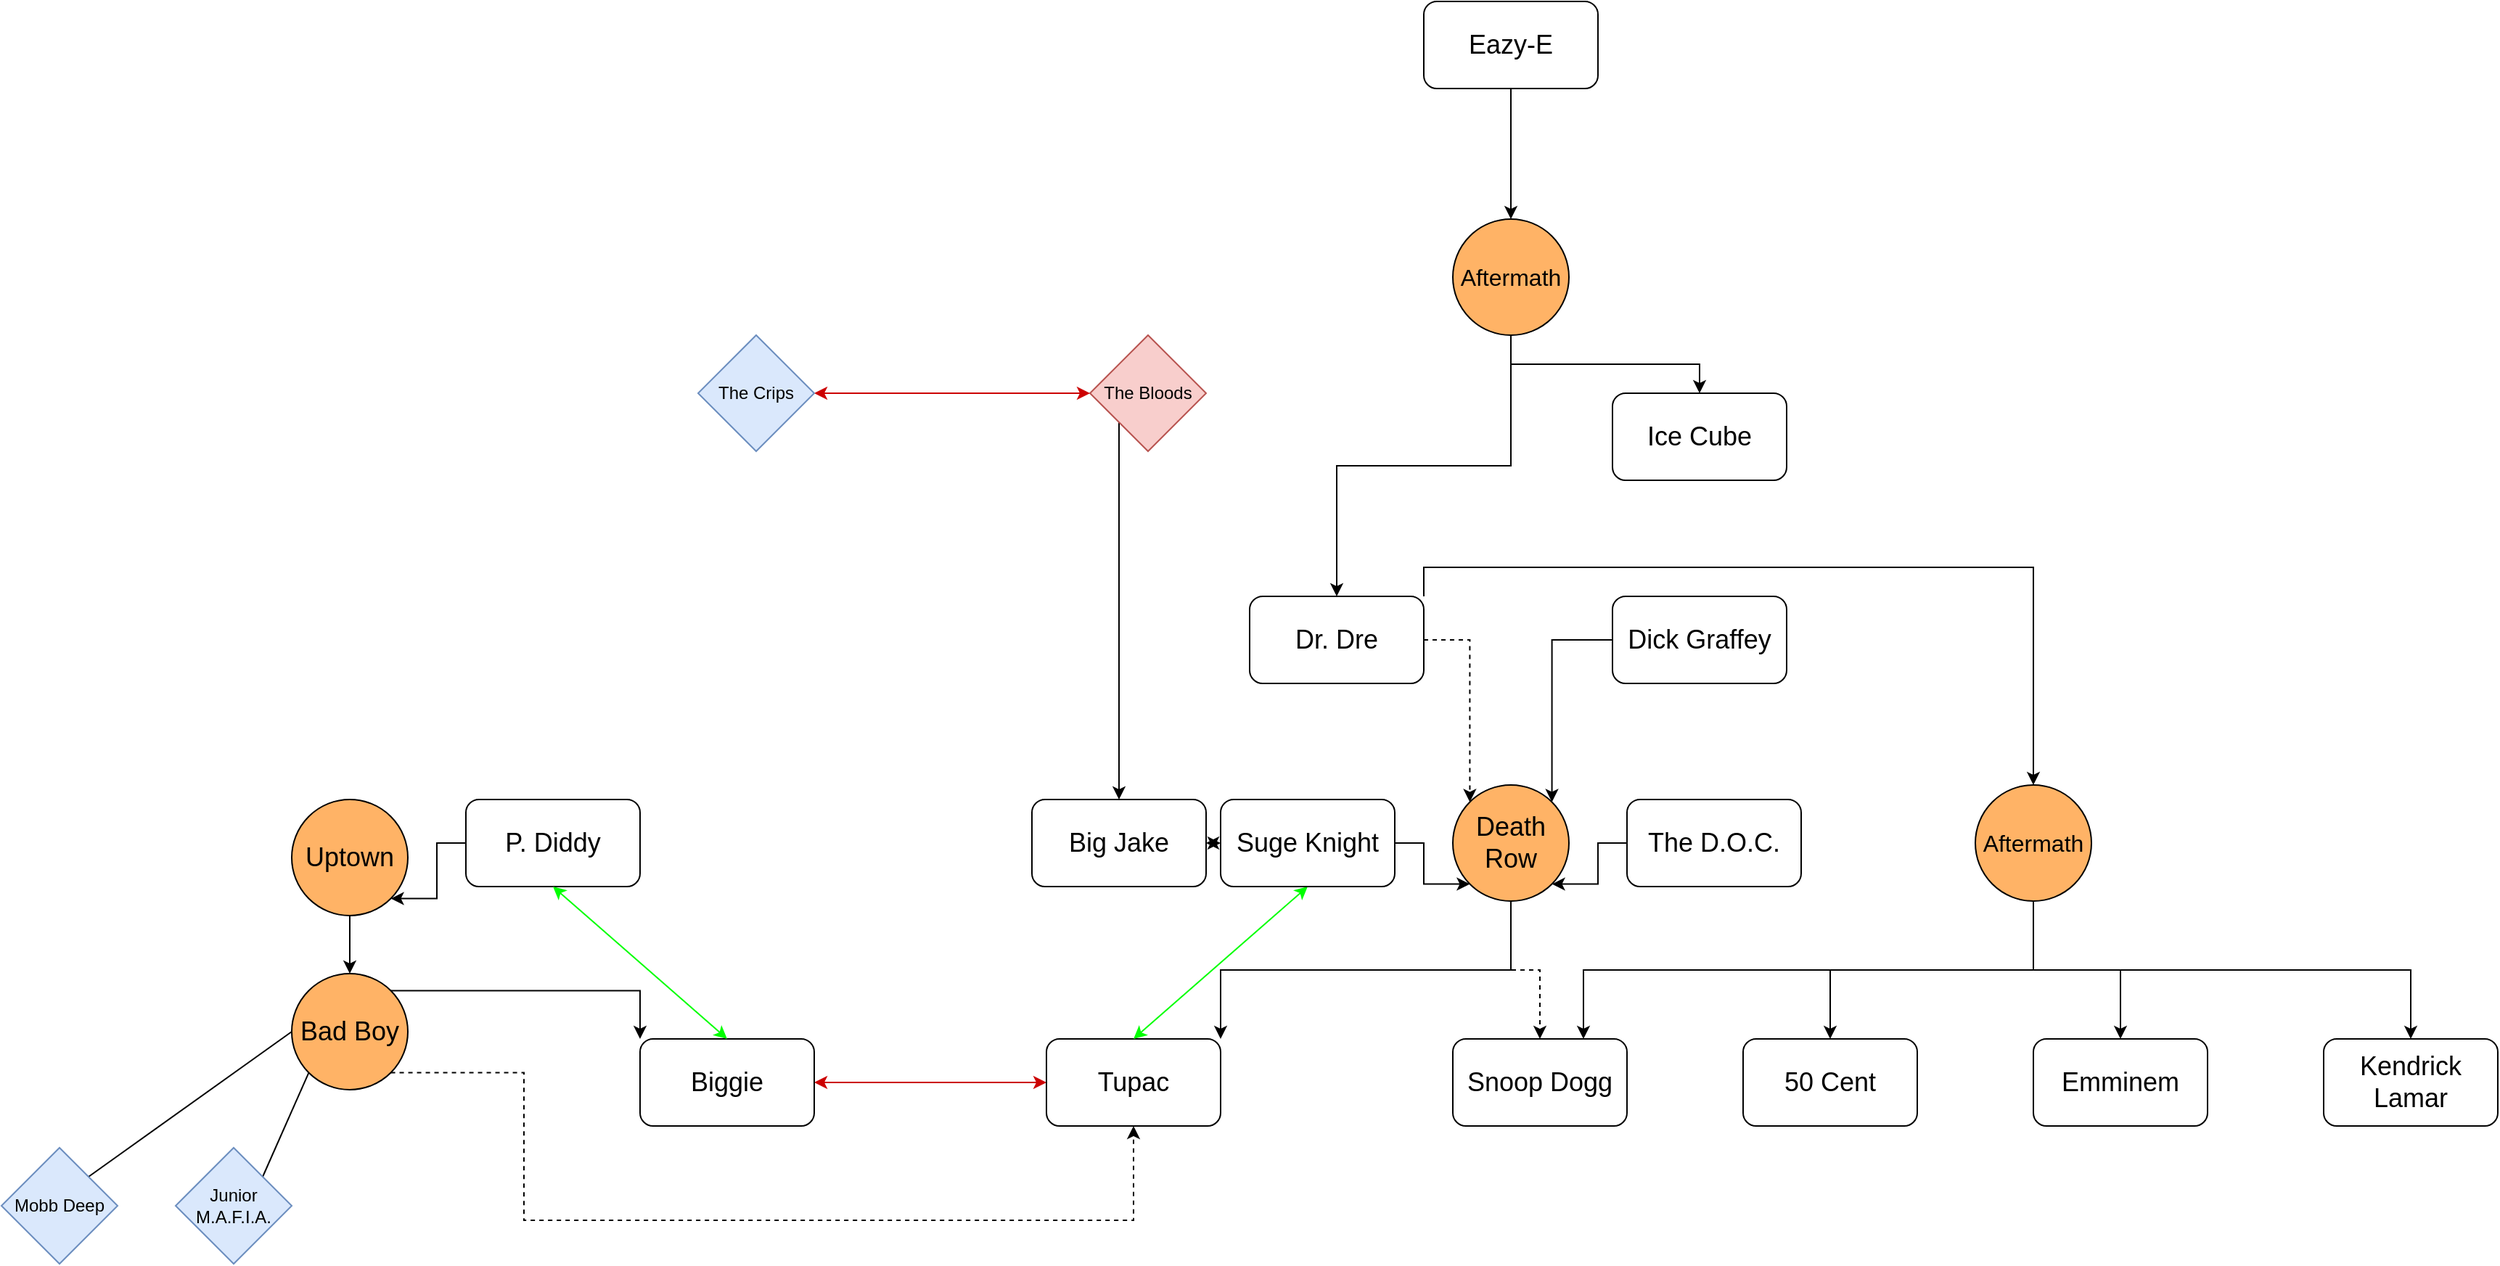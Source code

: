 <mxfile version="24.4.0" type="device">
  <diagram name="Page-1" id="RgLfJv4M84SaJUDpA6Zw">
    <mxGraphModel dx="2600" dy="1874" grid="1" gridSize="10" guides="1" tooltips="1" connect="1" arrows="1" fold="1" page="1" pageScale="1" pageWidth="1100" pageHeight="850" math="0" shadow="0">
      <root>
        <mxCell id="0" />
        <mxCell id="1" parent="0" />
        <mxCell id="GaPmLepSMOk0LYk3U-U5-5" style="edgeStyle=orthogonalEdgeStyle;rounded=0;orthogonalLoop=1;jettySize=auto;html=1;exitX=1;exitY=0.5;exitDx=0;exitDy=0;entryX=0;entryY=0.5;entryDx=0;entryDy=0;startArrow=classic;startFill=1;fillColor=#f8cecc;strokeColor=#CC0000;" edge="1" parent="1" source="GaPmLepSMOk0LYk3U-U5-2" target="GaPmLepSMOk0LYk3U-U5-3">
          <mxGeometry relative="1" as="geometry" />
        </mxCell>
        <mxCell id="GaPmLepSMOk0LYk3U-U5-2" value="&lt;font style=&quot;font-size: 18px;&quot;&gt;Biggie&lt;/font&gt;" style="rounded=1;whiteSpace=wrap;html=1;" vertex="1" parent="1">
          <mxGeometry x="360" y="365" width="120" height="60" as="geometry" />
        </mxCell>
        <mxCell id="GaPmLepSMOk0LYk3U-U5-3" value="&lt;font style=&quot;font-size: 18px;&quot;&gt;Tupac&lt;/font&gt;" style="rounded=1;whiteSpace=wrap;html=1;" vertex="1" parent="1">
          <mxGeometry x="640" y="365" width="120" height="60" as="geometry" />
        </mxCell>
        <mxCell id="GaPmLepSMOk0LYk3U-U5-15" style="edgeStyle=orthogonalEdgeStyle;rounded=0;orthogonalLoop=1;jettySize=auto;html=1;exitX=0;exitY=0.5;exitDx=0;exitDy=0;entryX=1;entryY=1;entryDx=0;entryDy=0;" edge="1" parent="1" source="GaPmLepSMOk0LYk3U-U5-7" target="GaPmLepSMOk0LYk3U-U5-9">
          <mxGeometry relative="1" as="geometry" />
        </mxCell>
        <mxCell id="GaPmLepSMOk0LYk3U-U5-7" value="&lt;font style=&quot;font-size: 18px;&quot;&gt;P. Diddy&lt;/font&gt;" style="rounded=1;whiteSpace=wrap;html=1;" vertex="1" parent="1">
          <mxGeometry x="240" y="200" width="120" height="60" as="geometry" />
        </mxCell>
        <mxCell id="GaPmLepSMOk0LYk3U-U5-11" style="rounded=0;orthogonalLoop=1;jettySize=auto;html=1;exitX=0.5;exitY=1;exitDx=0;exitDy=0;entryX=0.5;entryY=0;entryDx=0;entryDy=0;strokeColor=#00FF00;startArrow=classic;startFill=1;" edge="1" parent="1" source="GaPmLepSMOk0LYk3U-U5-7" target="GaPmLepSMOk0LYk3U-U5-2">
          <mxGeometry relative="1" as="geometry" />
        </mxCell>
        <mxCell id="GaPmLepSMOk0LYk3U-U5-16" style="edgeStyle=orthogonalEdgeStyle;rounded=0;orthogonalLoop=1;jettySize=auto;html=1;exitX=0.5;exitY=1;exitDx=0;exitDy=0;entryX=0.5;entryY=0;entryDx=0;entryDy=0;" edge="1" parent="1" source="GaPmLepSMOk0LYk3U-U5-9" target="GaPmLepSMOk0LYk3U-U5-12">
          <mxGeometry relative="1" as="geometry" />
        </mxCell>
        <mxCell id="GaPmLepSMOk0LYk3U-U5-9" value="&lt;font color=&quot;#000000&quot; style=&quot;font-size: 18px;&quot;&gt;Uptown&lt;/font&gt;" style="ellipse;whiteSpace=wrap;html=1;aspect=fixed;fillColor=#FFB366;strokeColor=#000000;" vertex="1" parent="1">
          <mxGeometry x="120" y="200" width="80" height="80" as="geometry" />
        </mxCell>
        <mxCell id="GaPmLepSMOk0LYk3U-U5-18" style="edgeStyle=orthogonalEdgeStyle;rounded=0;orthogonalLoop=1;jettySize=auto;html=1;exitX=1;exitY=0;exitDx=0;exitDy=0;entryX=0;entryY=0;entryDx=0;entryDy=0;" edge="1" parent="1" source="GaPmLepSMOk0LYk3U-U5-12" target="GaPmLepSMOk0LYk3U-U5-2">
          <mxGeometry relative="1" as="geometry" />
        </mxCell>
        <mxCell id="GaPmLepSMOk0LYk3U-U5-19" style="edgeStyle=orthogonalEdgeStyle;rounded=0;orthogonalLoop=1;jettySize=auto;html=1;exitX=1;exitY=1;exitDx=0;exitDy=0;entryX=0.5;entryY=1;entryDx=0;entryDy=0;dashed=1;" edge="1" parent="1" source="GaPmLepSMOk0LYk3U-U5-12" target="GaPmLepSMOk0LYk3U-U5-3">
          <mxGeometry relative="1" as="geometry">
            <Array as="points">
              <mxPoint x="280" y="388" />
              <mxPoint x="280" y="490" />
              <mxPoint x="700" y="490" />
            </Array>
          </mxGeometry>
        </mxCell>
        <mxCell id="GaPmLepSMOk0LYk3U-U5-12" value="&lt;font color=&quot;#000000&quot; style=&quot;font-size: 18px;&quot;&gt;Bad Boy&lt;/font&gt;" style="ellipse;whiteSpace=wrap;html=1;aspect=fixed;fillColor=#FFB366;strokeColor=#000000;" vertex="1" parent="1">
          <mxGeometry x="120" y="320" width="80" height="80" as="geometry" />
        </mxCell>
        <mxCell id="GaPmLepSMOk0LYk3U-U5-14" style="rounded=0;orthogonalLoop=1;jettySize=auto;html=1;exitX=0.5;exitY=1;exitDx=0;exitDy=0;entryX=0.5;entryY=0;entryDx=0;entryDy=0;startArrow=classic;startFill=1;strokeColor=#00FF00;" edge="1" parent="1" source="GaPmLepSMOk0LYk3U-U5-13" target="GaPmLepSMOk0LYk3U-U5-3">
          <mxGeometry relative="1" as="geometry" />
        </mxCell>
        <mxCell id="GaPmLepSMOk0LYk3U-U5-21" style="edgeStyle=orthogonalEdgeStyle;rounded=0;orthogonalLoop=1;jettySize=auto;html=1;exitX=1;exitY=0.5;exitDx=0;exitDy=0;entryX=0;entryY=1;entryDx=0;entryDy=0;" edge="1" parent="1" source="GaPmLepSMOk0LYk3U-U5-13" target="GaPmLepSMOk0LYk3U-U5-20">
          <mxGeometry relative="1" as="geometry" />
        </mxCell>
        <mxCell id="GaPmLepSMOk0LYk3U-U5-13" value="&lt;font style=&quot;font-size: 18px;&quot;&gt;Suge Knight&lt;/font&gt;" style="rounded=1;whiteSpace=wrap;html=1;" vertex="1" parent="1">
          <mxGeometry x="760" y="200" width="120" height="60" as="geometry" />
        </mxCell>
        <mxCell id="GaPmLepSMOk0LYk3U-U5-22" style="edgeStyle=orthogonalEdgeStyle;rounded=0;orthogonalLoop=1;jettySize=auto;html=1;exitX=0.5;exitY=1;exitDx=0;exitDy=0;entryX=1;entryY=0;entryDx=0;entryDy=0;" edge="1" parent="1" source="GaPmLepSMOk0LYk3U-U5-20" target="GaPmLepSMOk0LYk3U-U5-3">
          <mxGeometry relative="1" as="geometry" />
        </mxCell>
        <mxCell id="GaPmLepSMOk0LYk3U-U5-30" style="edgeStyle=orthogonalEdgeStyle;rounded=0;orthogonalLoop=1;jettySize=auto;html=1;exitX=0.5;exitY=1;exitDx=0;exitDy=0;entryX=0.5;entryY=0;entryDx=0;entryDy=0;dashed=1;" edge="1" parent="1" source="GaPmLepSMOk0LYk3U-U5-20" target="GaPmLepSMOk0LYk3U-U5-26">
          <mxGeometry relative="1" as="geometry" />
        </mxCell>
        <mxCell id="GaPmLepSMOk0LYk3U-U5-20" value="&lt;font color=&quot;#000000&quot; style=&quot;font-size: 18px;&quot;&gt;Death Row&lt;/font&gt;" style="ellipse;whiteSpace=wrap;html=1;aspect=fixed;fillColor=#FFB366;strokeColor=#000000;" vertex="1" parent="1">
          <mxGeometry x="920" y="190" width="80" height="80" as="geometry" />
        </mxCell>
        <mxCell id="GaPmLepSMOk0LYk3U-U5-26" value="&lt;font style=&quot;font-size: 18px;&quot;&gt;Snoop Dogg&lt;/font&gt;" style="rounded=1;whiteSpace=wrap;html=1;" vertex="1" parent="1">
          <mxGeometry x="920" y="365" width="120" height="60" as="geometry" />
        </mxCell>
        <mxCell id="GaPmLepSMOk0LYk3U-U5-29" style="edgeStyle=orthogonalEdgeStyle;rounded=0;orthogonalLoop=1;jettySize=auto;html=1;exitX=1;exitY=0.5;exitDx=0;exitDy=0;entryX=0;entryY=0;entryDx=0;entryDy=0;dashed=1;" edge="1" parent="1" source="GaPmLepSMOk0LYk3U-U5-27" target="GaPmLepSMOk0LYk3U-U5-20">
          <mxGeometry relative="1" as="geometry" />
        </mxCell>
        <mxCell id="GaPmLepSMOk0LYk3U-U5-38" style="edgeStyle=orthogonalEdgeStyle;rounded=0;orthogonalLoop=1;jettySize=auto;html=1;exitX=1;exitY=0;exitDx=0;exitDy=0;entryX=0.5;entryY=0;entryDx=0;entryDy=0;" edge="1" parent="1" source="GaPmLepSMOk0LYk3U-U5-27" target="GaPmLepSMOk0LYk3U-U5-37">
          <mxGeometry relative="1" as="geometry" />
        </mxCell>
        <mxCell id="GaPmLepSMOk0LYk3U-U5-27" value="&lt;font style=&quot;font-size: 18px;&quot;&gt;Dr. Dre&lt;/font&gt;" style="rounded=1;whiteSpace=wrap;html=1;" vertex="1" parent="1">
          <mxGeometry x="780" y="60" width="120" height="60" as="geometry" />
        </mxCell>
        <mxCell id="GaPmLepSMOk0LYk3U-U5-34" style="edgeStyle=orthogonalEdgeStyle;rounded=0;orthogonalLoop=1;jettySize=auto;html=1;exitX=0;exitY=0.5;exitDx=0;exitDy=0;entryX=1;entryY=0;entryDx=0;entryDy=0;" edge="1" parent="1" source="GaPmLepSMOk0LYk3U-U5-32" target="GaPmLepSMOk0LYk3U-U5-20">
          <mxGeometry relative="1" as="geometry" />
        </mxCell>
        <mxCell id="GaPmLepSMOk0LYk3U-U5-32" value="&lt;font style=&quot;font-size: 18px;&quot;&gt;Dick Graffey&lt;/font&gt;" style="rounded=1;whiteSpace=wrap;html=1;" vertex="1" parent="1">
          <mxGeometry x="1030" y="60" width="120" height="60" as="geometry" />
        </mxCell>
        <mxCell id="GaPmLepSMOk0LYk3U-U5-36" style="edgeStyle=orthogonalEdgeStyle;rounded=0;orthogonalLoop=1;jettySize=auto;html=1;exitX=0;exitY=0.5;exitDx=0;exitDy=0;entryX=1;entryY=1;entryDx=0;entryDy=0;" edge="1" parent="1" source="GaPmLepSMOk0LYk3U-U5-35" target="GaPmLepSMOk0LYk3U-U5-20">
          <mxGeometry relative="1" as="geometry" />
        </mxCell>
        <mxCell id="GaPmLepSMOk0LYk3U-U5-35" value="&lt;font style=&quot;font-size: 18px;&quot;&gt;The D.O.C.&lt;/font&gt;" style="rounded=1;whiteSpace=wrap;html=1;" vertex="1" parent="1">
          <mxGeometry x="1040" y="200" width="120" height="60" as="geometry" />
        </mxCell>
        <mxCell id="GaPmLepSMOk0LYk3U-U5-39" style="edgeStyle=orthogonalEdgeStyle;rounded=0;orthogonalLoop=1;jettySize=auto;html=1;exitX=0.5;exitY=1;exitDx=0;exitDy=0;entryX=0.75;entryY=0;entryDx=0;entryDy=0;" edge="1" parent="1" source="GaPmLepSMOk0LYk3U-U5-37" target="GaPmLepSMOk0LYk3U-U5-26">
          <mxGeometry relative="1" as="geometry" />
        </mxCell>
        <mxCell id="GaPmLepSMOk0LYk3U-U5-42" style="edgeStyle=orthogonalEdgeStyle;rounded=0;orthogonalLoop=1;jettySize=auto;html=1;exitX=0.5;exitY=1;exitDx=0;exitDy=0;entryX=0.5;entryY=0;entryDx=0;entryDy=0;" edge="1" parent="1" source="GaPmLepSMOk0LYk3U-U5-37" target="GaPmLepSMOk0LYk3U-U5-40">
          <mxGeometry relative="1" as="geometry" />
        </mxCell>
        <mxCell id="GaPmLepSMOk0LYk3U-U5-43" style="edgeStyle=orthogonalEdgeStyle;rounded=0;orthogonalLoop=1;jettySize=auto;html=1;exitX=0.5;exitY=1;exitDx=0;exitDy=0;entryX=0.5;entryY=0;entryDx=0;entryDy=0;" edge="1" parent="1" source="GaPmLepSMOk0LYk3U-U5-37" target="GaPmLepSMOk0LYk3U-U5-41">
          <mxGeometry relative="1" as="geometry" />
        </mxCell>
        <mxCell id="GaPmLepSMOk0LYk3U-U5-45" style="edgeStyle=orthogonalEdgeStyle;rounded=0;orthogonalLoop=1;jettySize=auto;html=1;exitX=0.5;exitY=1;exitDx=0;exitDy=0;entryX=0.5;entryY=0;entryDx=0;entryDy=0;" edge="1" parent="1" source="GaPmLepSMOk0LYk3U-U5-37" target="GaPmLepSMOk0LYk3U-U5-44">
          <mxGeometry relative="1" as="geometry" />
        </mxCell>
        <mxCell id="GaPmLepSMOk0LYk3U-U5-37" value="&lt;font color=&quot;#000000&quot; style=&quot;font-size: 16px;&quot;&gt;Aftermath&lt;/font&gt;" style="ellipse;whiteSpace=wrap;html=1;aspect=fixed;fillColor=#FFB366;strokeColor=#000000;" vertex="1" parent="1">
          <mxGeometry x="1280" y="190" width="80" height="80" as="geometry" />
        </mxCell>
        <mxCell id="GaPmLepSMOk0LYk3U-U5-40" value="&lt;font style=&quot;font-size: 18px;&quot;&gt;50 Cent&lt;/font&gt;" style="rounded=1;whiteSpace=wrap;html=1;" vertex="1" parent="1">
          <mxGeometry x="1120" y="365" width="120" height="60" as="geometry" />
        </mxCell>
        <mxCell id="GaPmLepSMOk0LYk3U-U5-41" value="&lt;font style=&quot;font-size: 18px;&quot;&gt;Emminem&lt;/font&gt;" style="rounded=1;whiteSpace=wrap;html=1;" vertex="1" parent="1">
          <mxGeometry x="1320" y="365" width="120" height="60" as="geometry" />
        </mxCell>
        <mxCell id="GaPmLepSMOk0LYk3U-U5-44" value="&lt;font style=&quot;font-size: 18px;&quot;&gt;Kendrick Lamar&lt;/font&gt;" style="rounded=1;whiteSpace=wrap;html=1;" vertex="1" parent="1">
          <mxGeometry x="1520" y="365" width="120" height="60" as="geometry" />
        </mxCell>
        <mxCell id="GaPmLepSMOk0LYk3U-U5-47" style="edgeStyle=orthogonalEdgeStyle;rounded=0;orthogonalLoop=1;jettySize=auto;html=1;exitX=0.5;exitY=1;exitDx=0;exitDy=0;entryX=0.5;entryY=0;entryDx=0;entryDy=0;" edge="1" parent="1" source="GaPmLepSMOk0LYk3U-U5-46" target="GaPmLepSMOk0LYk3U-U5-27">
          <mxGeometry relative="1" as="geometry" />
        </mxCell>
        <mxCell id="GaPmLepSMOk0LYk3U-U5-51" style="edgeStyle=orthogonalEdgeStyle;rounded=0;orthogonalLoop=1;jettySize=auto;html=1;exitX=0.5;exitY=1;exitDx=0;exitDy=0;entryX=0.5;entryY=0;entryDx=0;entryDy=0;" edge="1" parent="1" source="GaPmLepSMOk0LYk3U-U5-46" target="GaPmLepSMOk0LYk3U-U5-48">
          <mxGeometry relative="1" as="geometry" />
        </mxCell>
        <mxCell id="GaPmLepSMOk0LYk3U-U5-46" value="&lt;font color=&quot;#000000&quot; style=&quot;font-size: 16px;&quot;&gt;Aftermath&lt;/font&gt;" style="ellipse;whiteSpace=wrap;html=1;aspect=fixed;fillColor=#FFB366;strokeColor=#000000;" vertex="1" parent="1">
          <mxGeometry x="920" y="-200" width="80" height="80" as="geometry" />
        </mxCell>
        <mxCell id="GaPmLepSMOk0LYk3U-U5-48" value="&lt;font style=&quot;font-size: 18px;&quot;&gt;Ice Cube&lt;/font&gt;" style="rounded=1;whiteSpace=wrap;html=1;" vertex="1" parent="1">
          <mxGeometry x="1030" y="-80" width="120" height="60" as="geometry" />
        </mxCell>
        <mxCell id="GaPmLepSMOk0LYk3U-U5-50" style="edgeStyle=orthogonalEdgeStyle;rounded=0;orthogonalLoop=1;jettySize=auto;html=1;exitX=0.5;exitY=1;exitDx=0;exitDy=0;entryX=0.5;entryY=0;entryDx=0;entryDy=0;" edge="1" parent="1" source="GaPmLepSMOk0LYk3U-U5-49" target="GaPmLepSMOk0LYk3U-U5-46">
          <mxGeometry relative="1" as="geometry" />
        </mxCell>
        <mxCell id="GaPmLepSMOk0LYk3U-U5-49" value="&lt;font style=&quot;font-size: 18px;&quot;&gt;Eazy-E&lt;/font&gt;" style="rounded=1;whiteSpace=wrap;html=1;" vertex="1" parent="1">
          <mxGeometry x="900" y="-350" width="120" height="60" as="geometry" />
        </mxCell>
        <mxCell id="GaPmLepSMOk0LYk3U-U5-53" style="rounded=0;orthogonalLoop=1;jettySize=auto;html=1;exitX=1;exitY=0;exitDx=0;exitDy=0;entryX=0;entryY=1;entryDx=0;entryDy=0;endArrow=none;endFill=0;" edge="1" parent="1" source="GaPmLepSMOk0LYk3U-U5-52" target="GaPmLepSMOk0LYk3U-U5-12">
          <mxGeometry relative="1" as="geometry" />
        </mxCell>
        <mxCell id="GaPmLepSMOk0LYk3U-U5-52" value="&lt;font color=&quot;#000000&quot;&gt;Junior M.A.F.I.A.&lt;/font&gt;" style="rhombus;whiteSpace=wrap;html=1;fillColor=#dae8fc;strokeColor=#6c8ebf;" vertex="1" parent="1">
          <mxGeometry x="40" y="440" width="80" height="80" as="geometry" />
        </mxCell>
        <mxCell id="GaPmLepSMOk0LYk3U-U5-58" style="edgeStyle=orthogonalEdgeStyle;rounded=0;orthogonalLoop=1;jettySize=auto;html=1;exitX=0;exitY=1;exitDx=0;exitDy=0;entryX=0.5;entryY=0;entryDx=0;entryDy=0;" edge="1" parent="1" source="GaPmLepSMOk0LYk3U-U5-54" target="GaPmLepSMOk0LYk3U-U5-57">
          <mxGeometry relative="1" as="geometry" />
        </mxCell>
        <mxCell id="GaPmLepSMOk0LYk3U-U5-54" value="&lt;font color=&quot;#000000&quot;&gt;The Bloods&lt;/font&gt;" style="rhombus;whiteSpace=wrap;html=1;fillColor=#f8cecc;strokeColor=#b85450;" vertex="1" parent="1">
          <mxGeometry x="670" y="-120" width="80" height="80" as="geometry" />
        </mxCell>
        <mxCell id="GaPmLepSMOk0LYk3U-U5-56" style="edgeStyle=orthogonalEdgeStyle;rounded=0;orthogonalLoop=1;jettySize=auto;html=1;exitX=1;exitY=0.5;exitDx=0;exitDy=0;entryX=0;entryY=0.5;entryDx=0;entryDy=0;startArrow=classic;startFill=1;strokeColor=#CC0000;" edge="1" parent="1" source="GaPmLepSMOk0LYk3U-U5-55" target="GaPmLepSMOk0LYk3U-U5-54">
          <mxGeometry relative="1" as="geometry" />
        </mxCell>
        <mxCell id="GaPmLepSMOk0LYk3U-U5-55" value="&lt;font color=&quot;#000000&quot;&gt;The Crips&lt;/font&gt;" style="rhombus;whiteSpace=wrap;html=1;fillColor=#dae8fc;strokeColor=#6c8ebf;" vertex="1" parent="1">
          <mxGeometry x="400" y="-120" width="80" height="80" as="geometry" />
        </mxCell>
        <mxCell id="GaPmLepSMOk0LYk3U-U5-59" style="edgeStyle=orthogonalEdgeStyle;rounded=0;orthogonalLoop=1;jettySize=auto;html=1;exitX=1;exitY=0.5;exitDx=0;exitDy=0;entryX=0;entryY=0.5;entryDx=0;entryDy=0;startArrow=classic;startFill=1;" edge="1" parent="1" source="GaPmLepSMOk0LYk3U-U5-57" target="GaPmLepSMOk0LYk3U-U5-13">
          <mxGeometry relative="1" as="geometry" />
        </mxCell>
        <mxCell id="GaPmLepSMOk0LYk3U-U5-57" value="&lt;span style=&quot;font-size: 18px;&quot;&gt;Big Jake&lt;/span&gt;" style="rounded=1;whiteSpace=wrap;html=1;" vertex="1" parent="1">
          <mxGeometry x="630" y="200" width="120" height="60" as="geometry" />
        </mxCell>
        <mxCell id="GaPmLepSMOk0LYk3U-U5-62" style="rounded=0;orthogonalLoop=1;jettySize=auto;html=1;exitX=1;exitY=0;exitDx=0;exitDy=0;entryX=0;entryY=0.5;entryDx=0;entryDy=0;endArrow=none;endFill=0;" edge="1" parent="1" source="GaPmLepSMOk0LYk3U-U5-60" target="GaPmLepSMOk0LYk3U-U5-12">
          <mxGeometry relative="1" as="geometry" />
        </mxCell>
        <mxCell id="GaPmLepSMOk0LYk3U-U5-60" value="&lt;font color=&quot;#000000&quot;&gt;Mobb Deep&lt;/font&gt;" style="rhombus;whiteSpace=wrap;html=1;fillColor=#dae8fc;strokeColor=#6c8ebf;" vertex="1" parent="1">
          <mxGeometry x="-80" y="440" width="80" height="80" as="geometry" />
        </mxCell>
      </root>
    </mxGraphModel>
  </diagram>
</mxfile>
